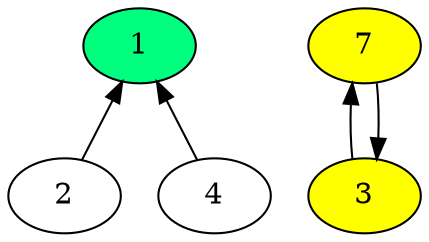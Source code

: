 digraph time_source_tree {
  rankdir="BT";
  "2" -> "1";
  "3" -> "7";
  "4" -> "1";
  "7" -> "3";
  "1" [fillcolor="yellow" style="filled"];
  "3" [fillcolor="yellow" style="filled"];
  "7" [fillcolor="yellow" style="filled"];
  "1" [rank="source" fillcolor="#00FF7F" style="filled"];
}
